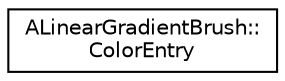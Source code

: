 digraph "Graphical Class Hierarchy"
{
 // LATEX_PDF_SIZE
  edge [fontname="Helvetica",fontsize="10",labelfontname="Helvetica",labelfontsize="10"];
  node [fontname="Helvetica",fontsize="10",shape=record];
  rankdir="LR";
  Node0 [label="ALinearGradientBrush::\lColorEntry",height=0.2,width=0.4,color="black", fillcolor="white", style="filled",URL="$structALinearGradientBrush_1_1ColorEntry.html",tooltip=" "];
}
